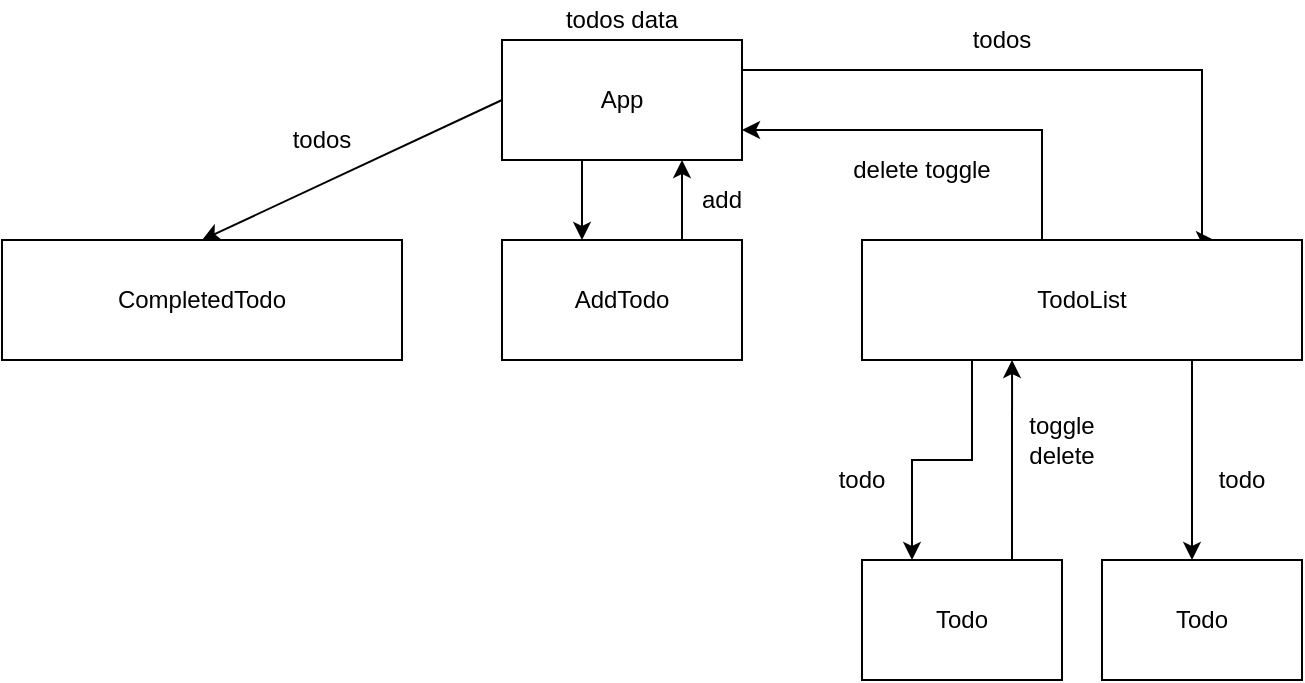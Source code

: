 <mxfile version="14.6.0" type="device" pages="2"><diagram id="kJ4BtppEfjO9A8pZ7mO7" name="Page-1"><mxGraphModel dx="1422" dy="762" grid="1" gridSize="10" guides="1" tooltips="1" connect="1" arrows="1" fold="1" page="1" pageScale="1" pageWidth="827" pageHeight="1169" math="0" shadow="0"><root><mxCell id="0"/><mxCell id="1" parent="0"/><mxCell id="VBtTHgenQMYzjJtBgHe3-14" value="" style="edgeStyle=orthogonalEdgeStyle;rounded=0;orthogonalLoop=1;jettySize=auto;html=1;" edge="1" parent="1" source="VBtTHgenQMYzjJtBgHe3-2" target="VBtTHgenQMYzjJtBgHe3-11"><mxGeometry relative="1" as="geometry"><Array as="points"><mxPoint x="410" y="180"/><mxPoint x="410" y="180"/></Array></mxGeometry></mxCell><mxCell id="VBtTHgenQMYzjJtBgHe3-18" style="edgeStyle=orthogonalEdgeStyle;rounded=0;orthogonalLoop=1;jettySize=auto;html=1;exitX=1;exitY=0.25;exitDx=0;exitDy=0;entryX=0.8;entryY=0;entryDx=0;entryDy=0;entryPerimeter=0;" edge="1" parent="1" source="VBtTHgenQMYzjJtBgHe3-2" target="VBtTHgenQMYzjJtBgHe3-15"><mxGeometry relative="1" as="geometry"><Array as="points"><mxPoint x="720" y="115"/><mxPoint x="720" y="200"/></Array></mxGeometry></mxCell><mxCell id="VBtTHgenQMYzjJtBgHe3-2" value="App" style="rounded=0;whiteSpace=wrap;html=1;" vertex="1" parent="1"><mxGeometry x="370" y="100" width="120" height="60" as="geometry"/></mxCell><mxCell id="VBtTHgenQMYzjJtBgHe3-3" value="CompletedTodo" style="rounded=0;whiteSpace=wrap;html=1;" vertex="1" parent="1"><mxGeometry x="120" y="200" width="200" height="60" as="geometry"/></mxCell><mxCell id="VBtTHgenQMYzjJtBgHe3-7" value="" style="endArrow=classic;html=1;exitX=0;exitY=0.5;exitDx=0;exitDy=0;" edge="1" parent="1" source="VBtTHgenQMYzjJtBgHe3-2"><mxGeometry width="50" height="50" relative="1" as="geometry"><mxPoint x="300" y="70" as="sourcePoint"/><mxPoint x="220" y="200" as="targetPoint"/></mxGeometry></mxCell><mxCell id="VBtTHgenQMYzjJtBgHe3-9" value="todos" style="text;html=1;strokeColor=none;fillColor=none;align=center;verticalAlign=middle;whiteSpace=wrap;rounded=0;" vertex="1" parent="1"><mxGeometry x="260" y="140" width="40" height="20" as="geometry"/></mxCell><mxCell id="VBtTHgenQMYzjJtBgHe3-10" value="todos data" style="text;html=1;strokeColor=none;fillColor=none;align=center;verticalAlign=middle;whiteSpace=wrap;rounded=0;" vertex="1" parent="1"><mxGeometry x="380" y="80" width="100" height="20" as="geometry"/></mxCell><mxCell id="VBtTHgenQMYzjJtBgHe3-13" style="edgeStyle=orthogonalEdgeStyle;rounded=0;orthogonalLoop=1;jettySize=auto;html=1;exitX=0.75;exitY=0;exitDx=0;exitDy=0;entryX=0.75;entryY=1;entryDx=0;entryDy=0;" edge="1" parent="1" source="VBtTHgenQMYzjJtBgHe3-11" target="VBtTHgenQMYzjJtBgHe3-2"><mxGeometry relative="1" as="geometry"/></mxCell><mxCell id="VBtTHgenQMYzjJtBgHe3-11" value="AddTodo" style="rounded=0;whiteSpace=wrap;html=1;" vertex="1" parent="1"><mxGeometry x="370" y="200" width="120" height="60" as="geometry"/></mxCell><mxCell id="VBtTHgenQMYzjJtBgHe3-17" style="edgeStyle=orthogonalEdgeStyle;rounded=0;orthogonalLoop=1;jettySize=auto;html=1;exitX=0.25;exitY=0;exitDx=0;exitDy=0;entryX=1;entryY=0.75;entryDx=0;entryDy=0;" edge="1" parent="1" source="VBtTHgenQMYzjJtBgHe3-15" target="VBtTHgenQMYzjJtBgHe3-2"><mxGeometry relative="1" as="geometry"><Array as="points"><mxPoint x="640" y="200"/><mxPoint x="640" y="145"/></Array></mxGeometry></mxCell><mxCell id="VBtTHgenQMYzjJtBgHe3-29" style="edgeStyle=orthogonalEdgeStyle;rounded=0;orthogonalLoop=1;jettySize=auto;html=1;exitX=0.75;exitY=1;exitDx=0;exitDy=0;entryX=0.45;entryY=0;entryDx=0;entryDy=0;entryPerimeter=0;" edge="1" parent="1" source="VBtTHgenQMYzjJtBgHe3-15" target="VBtTHgenQMYzjJtBgHe3-24"><mxGeometry relative="1" as="geometry"><mxPoint x="715" y="350" as="targetPoint"/></mxGeometry></mxCell><mxCell id="VBtTHgenQMYzjJtBgHe3-32" style="edgeStyle=orthogonalEdgeStyle;rounded=0;orthogonalLoop=1;jettySize=auto;html=1;exitX=0.25;exitY=1;exitDx=0;exitDy=0;entryX=0.25;entryY=0;entryDx=0;entryDy=0;" edge="1" parent="1" source="VBtTHgenQMYzjJtBgHe3-15" target="VBtTHgenQMYzjJtBgHe3-22"><mxGeometry relative="1" as="geometry"/></mxCell><mxCell id="VBtTHgenQMYzjJtBgHe3-15" value="TodoList" style="rounded=0;whiteSpace=wrap;html=1;" vertex="1" parent="1"><mxGeometry x="550" y="200" width="220" height="60" as="geometry"/></mxCell><mxCell id="VBtTHgenQMYzjJtBgHe3-19" value="todos" style="text;html=1;strokeColor=none;fillColor=none;align=center;verticalAlign=middle;whiteSpace=wrap;rounded=0;" vertex="1" parent="1"><mxGeometry x="600" y="90" width="40" height="20" as="geometry"/></mxCell><mxCell id="VBtTHgenQMYzjJtBgHe3-20" value="delete toggle" style="text;html=1;strokeColor=none;fillColor=none;align=center;verticalAlign=middle;whiteSpace=wrap;rounded=0;" vertex="1" parent="1"><mxGeometry x="540" y="150" width="80" height="30" as="geometry"/></mxCell><mxCell id="VBtTHgenQMYzjJtBgHe3-21" value="add" style="text;html=1;strokeColor=none;fillColor=none;align=center;verticalAlign=middle;whiteSpace=wrap;rounded=0;" vertex="1" parent="1"><mxGeometry x="460" y="170" width="40" height="20" as="geometry"/></mxCell><mxCell id="VBtTHgenQMYzjJtBgHe3-30" style="edgeStyle=orthogonalEdgeStyle;rounded=0;orthogonalLoop=1;jettySize=auto;html=1;exitX=0.75;exitY=0;exitDx=0;exitDy=0;entryX=0.341;entryY=1;entryDx=0;entryDy=0;entryPerimeter=0;" edge="1" parent="1" source="VBtTHgenQMYzjJtBgHe3-22" target="VBtTHgenQMYzjJtBgHe3-15"><mxGeometry relative="1" as="geometry"/></mxCell><mxCell id="VBtTHgenQMYzjJtBgHe3-22" value="Todo" style="rounded=0;whiteSpace=wrap;html=1;" vertex="1" parent="1"><mxGeometry x="550" y="360" width="100" height="60" as="geometry"/></mxCell><mxCell id="VBtTHgenQMYzjJtBgHe3-24" value="Todo" style="rounded=0;whiteSpace=wrap;html=1;" vertex="1" parent="1"><mxGeometry x="670" y="360" width="100" height="60" as="geometry"/></mxCell><mxCell id="VBtTHgenQMYzjJtBgHe3-33" value="todo" style="text;html=1;strokeColor=none;fillColor=none;align=center;verticalAlign=middle;whiteSpace=wrap;rounded=0;" vertex="1" parent="1"><mxGeometry x="530" y="310" width="40" height="20" as="geometry"/></mxCell><mxCell id="VBtTHgenQMYzjJtBgHe3-34" value="toggle&lt;br&gt;delete" style="text;html=1;strokeColor=none;fillColor=none;align=center;verticalAlign=middle;whiteSpace=wrap;rounded=0;" vertex="1" parent="1"><mxGeometry x="630" y="290" width="40" height="20" as="geometry"/></mxCell><mxCell id="VBtTHgenQMYzjJtBgHe3-35" value="todo" style="text;html=1;strokeColor=none;fillColor=none;align=center;verticalAlign=middle;whiteSpace=wrap;rounded=0;" vertex="1" parent="1"><mxGeometry x="720" y="310" width="40" height="20" as="geometry"/></mxCell></root></mxGraphModel></diagram><diagram id="JnKG8jCnS_7h2cPZzZOL" name="Page-2"><mxGraphModel dx="1422" dy="762" grid="1" gridSize="10" guides="1" tooltips="1" connect="1" arrows="1" fold="1" page="1" pageScale="1" pageWidth="827" pageHeight="1169" math="0" shadow="0"><root><mxCell id="vpzYWmDwB0ROOC8Kw4Ti-0"/><mxCell id="vpzYWmDwB0ROOC8Kw4Ti-1" parent="vpzYWmDwB0ROOC8Kw4Ti-0"/><mxCell id="vpzYWmDwB0ROOC8Kw4Ti-9" style="edgeStyle=orthogonalEdgeStyle;rounded=0;orthogonalLoop=1;jettySize=auto;html=1;exitX=0.5;exitY=1;exitDx=0;exitDy=0;entryX=0.5;entryY=0;entryDx=0;entryDy=0;" edge="1" parent="vpzYWmDwB0ROOC8Kw4Ti-1" source="vpzYWmDwB0ROOC8Kw4Ti-2" target="vpzYWmDwB0ROOC8Kw4Ti-4"><mxGeometry relative="1" as="geometry"/></mxCell><mxCell id="vpzYWmDwB0ROOC8Kw4Ti-2" value="App" style="rounded=0;whiteSpace=wrap;html=1;" vertex="1" parent="vpzYWmDwB0ROOC8Kw4Ti-1"><mxGeometry x="330" y="80" width="120" height="60" as="geometry"/></mxCell><mxCell id="vpzYWmDwB0ROOC8Kw4Ti-3" value="CompletedTodo" style="rounded=0;whiteSpace=wrap;html=1;" vertex="1" parent="vpzYWmDwB0ROOC8Kw4Ti-1"><mxGeometry x="160" y="200" width="120" height="60" as="geometry"/></mxCell><mxCell id="vpzYWmDwB0ROOC8Kw4Ti-12" style="edgeStyle=orthogonalEdgeStyle;rounded=0;orthogonalLoop=1;jettySize=auto;html=1;exitX=0.5;exitY=1;exitDx=0;exitDy=0;entryX=0.5;entryY=0;entryDx=0;entryDy=0;" edge="1" parent="vpzYWmDwB0ROOC8Kw4Ti-1" source="vpzYWmDwB0ROOC8Kw4Ti-4" target="vpzYWmDwB0ROOC8Kw4Ti-10"><mxGeometry relative="1" as="geometry"/></mxCell><mxCell id="vpzYWmDwB0ROOC8Kw4Ti-4" value="AppTodo" style="rounded=0;whiteSpace=wrap;html=1;" vertex="1" parent="vpzYWmDwB0ROOC8Kw4Ti-1"><mxGeometry x="330" y="200" width="120" height="60" as="geometry"/></mxCell><mxCell id="vpzYWmDwB0ROOC8Kw4Ti-22" style="edgeStyle=orthogonalEdgeStyle;rounded=0;orthogonalLoop=1;jettySize=auto;html=1;exitX=0.25;exitY=1;exitDx=0;exitDy=0;entryX=0.5;entryY=0;entryDx=0;entryDy=0;" edge="1" parent="vpzYWmDwB0ROOC8Kw4Ti-1" source="vpzYWmDwB0ROOC8Kw4Ti-5" target="vpzYWmDwB0ROOC8Kw4Ti-19"><mxGeometry relative="1" as="geometry"><Array as="points"><mxPoint x="570" y="260"/></Array></mxGeometry></mxCell><mxCell id="vpzYWmDwB0ROOC8Kw4Ti-25" style="edgeStyle=orthogonalEdgeStyle;rounded=0;orthogonalLoop=1;jettySize=auto;html=1;exitX=0.75;exitY=1;exitDx=0;exitDy=0;entryX=0.417;entryY=0;entryDx=0;entryDy=0;entryPerimeter=0;" edge="1" parent="vpzYWmDwB0ROOC8Kw4Ti-1" source="vpzYWmDwB0ROOC8Kw4Ti-5" target="vpzYWmDwB0ROOC8Kw4Ti-20"><mxGeometry relative="1" as="geometry"/></mxCell><mxCell id="vpzYWmDwB0ROOC8Kw4Ti-5" value="TodoList" style="rounded=0;whiteSpace=wrap;html=1;" vertex="1" parent="vpzYWmDwB0ROOC8Kw4Ti-1"><mxGeometry x="520" y="200" width="240" height="60" as="geometry"/></mxCell><mxCell id="vpzYWmDwB0ROOC8Kw4Ti-7" value="" style="endArrow=classic;html=1;" edge="1" parent="vpzYWmDwB0ROOC8Kw4Ti-1"><mxGeometry width="50" height="50" relative="1" as="geometry"><mxPoint x="450" y="120" as="sourcePoint"/><mxPoint x="530" y="200" as="targetPoint"/></mxGeometry></mxCell><mxCell id="vpzYWmDwB0ROOC8Kw4Ti-8" value="" style="endArrow=classic;html=1;entryX=0.75;entryY=0;entryDx=0;entryDy=0;" edge="1" parent="vpzYWmDwB0ROOC8Kw4Ti-1" target="vpzYWmDwB0ROOC8Kw4Ti-3"><mxGeometry width="50" height="50" relative="1" as="geometry"><mxPoint x="330" y="120" as="sourcePoint"/><mxPoint x="270" y="180" as="targetPoint"/></mxGeometry></mxCell><mxCell id="vpzYWmDwB0ROOC8Kw4Ti-10" value="Store" style="rounded=0;whiteSpace=wrap;html=1;" vertex="1" parent="vpzYWmDwB0ROOC8Kw4Ti-1"><mxGeometry x="330" y="360" width="120" height="60" as="geometry"/></mxCell><mxCell id="vpzYWmDwB0ROOC8Kw4Ti-11" value="" style="endArrow=classic;html=1;" edge="1" parent="vpzYWmDwB0ROOC8Kw4Ti-1" target="vpzYWmDwB0ROOC8Kw4Ti-3"><mxGeometry width="50" height="50" relative="1" as="geometry"><mxPoint x="330" y="360" as="sourcePoint"/><mxPoint x="270" y="290" as="targetPoint"/></mxGeometry></mxCell><mxCell id="vpzYWmDwB0ROOC8Kw4Ti-15" value="" style="endArrow=classic;html=1;entryX=0.133;entryY=1;entryDx=0;entryDy=0;entryPerimeter=0;" edge="1" parent="vpzYWmDwB0ROOC8Kw4Ti-1" target="vpzYWmDwB0ROOC8Kw4Ti-5"><mxGeometry width="50" height="50" relative="1" as="geometry"><mxPoint x="450" y="360" as="sourcePoint"/><mxPoint x="650" y="270" as="targetPoint"/></mxGeometry></mxCell><mxCell id="vpzYWmDwB0ROOC8Kw4Ti-16" value="todos" style="text;html=1;strokeColor=none;fillColor=none;align=center;verticalAlign=middle;whiteSpace=wrap;rounded=0;" vertex="1" parent="vpzYWmDwB0ROOC8Kw4Ti-1"><mxGeometry x="240" y="300" width="40" height="20" as="geometry"/></mxCell><mxCell id="vpzYWmDwB0ROOC8Kw4Ti-17" value="add" style="text;html=1;strokeColor=none;fillColor=none;align=center;verticalAlign=middle;whiteSpace=wrap;rounded=0;" vertex="1" parent="vpzYWmDwB0ROOC8Kw4Ti-1"><mxGeometry x="350" y="300" width="40" height="20" as="geometry"/></mxCell><mxCell id="vpzYWmDwB0ROOC8Kw4Ti-18" value="todos" style="text;html=1;strokeColor=none;fillColor=none;align=center;verticalAlign=middle;whiteSpace=wrap;rounded=0;" vertex="1" parent="vpzYWmDwB0ROOC8Kw4Ti-1"><mxGeometry x="450" y="300" width="40" height="20" as="geometry"/></mxCell><mxCell id="vpzYWmDwB0ROOC8Kw4Ti-28" style="edgeStyle=orthogonalEdgeStyle;rounded=0;orthogonalLoop=1;jettySize=auto;html=1;exitX=0;exitY=0.5;exitDx=0;exitDy=0;entryX=1;entryY=0.5;entryDx=0;entryDy=0;" edge="1" parent="vpzYWmDwB0ROOC8Kw4Ti-1" source="vpzYWmDwB0ROOC8Kw4Ti-19" target="vpzYWmDwB0ROOC8Kw4Ti-10"><mxGeometry relative="1" as="geometry"/></mxCell><mxCell id="vpzYWmDwB0ROOC8Kw4Ti-19" value="Todo" style="rounded=0;whiteSpace=wrap;html=1;" vertex="1" parent="vpzYWmDwB0ROOC8Kw4Ti-1"><mxGeometry x="510" y="420" width="120" height="60" as="geometry"/></mxCell><mxCell id="vpzYWmDwB0ROOC8Kw4Ti-20" value="Todo" style="rounded=0;whiteSpace=wrap;html=1;" vertex="1" parent="vpzYWmDwB0ROOC8Kw4Ti-1"><mxGeometry x="650" y="420" width="120" height="60" as="geometry"/></mxCell><mxCell id="vpzYWmDwB0ROOC8Kw4Ti-26" value="todo" style="text;html=1;strokeColor=none;fillColor=none;align=center;verticalAlign=middle;whiteSpace=wrap;rounded=0;" vertex="1" parent="vpzYWmDwB0ROOC8Kw4Ti-1"><mxGeometry x="570" y="340" width="40" height="20" as="geometry"/></mxCell><mxCell id="vpzYWmDwB0ROOC8Kw4Ti-27" value="todo" style="text;html=1;strokeColor=none;fillColor=none;align=center;verticalAlign=middle;whiteSpace=wrap;rounded=0;" vertex="1" parent="vpzYWmDwB0ROOC8Kw4Ti-1"><mxGeometry x="700" y="340" width="40" height="20" as="geometry"/></mxCell><mxCell id="vpzYWmDwB0ROOC8Kw4Ti-29" value="todos data" style="text;html=1;strokeColor=none;fillColor=none;align=center;verticalAlign=middle;whiteSpace=wrap;rounded=0;" vertex="1" parent="vpzYWmDwB0ROOC8Kw4Ti-1"><mxGeometry x="350" y="420" width="80" height="20" as="geometry"/></mxCell><mxCell id="vpzYWmDwB0ROOC8Kw4Ti-30" value="delete&lt;br&gt;toggle" style="text;html=1;strokeColor=none;fillColor=none;align=center;verticalAlign=middle;whiteSpace=wrap;rounded=0;" vertex="1" parent="vpzYWmDwB0ROOC8Kw4Ti-1"><mxGeometry x="450" y="370" width="100" height="40" as="geometry"/></mxCell></root></mxGraphModel></diagram></mxfile>
